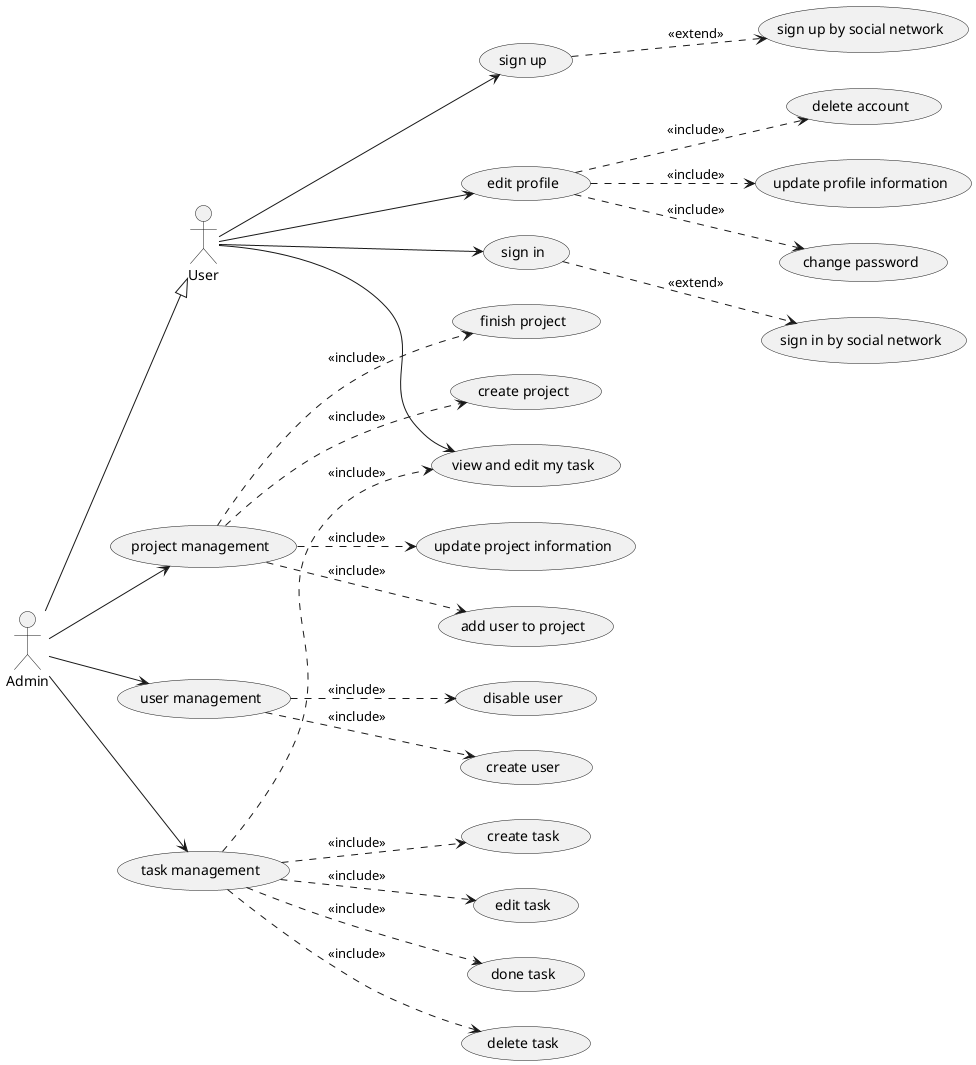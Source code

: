 
@startuml

left to right direction
(task management) ..> (view and edit my task): <<include>>
(task management) ..> (create task): <<include>>
(task management) ..> (edit task): <<include>>
(task management) ..> (done task): <<include>>
(task management) ..> (delete task): <<include>>

(project management) ..> (create project): <<include>>
(project management) ..> (update project information): <<include>>
(project management) ..> (add user to project): <<include>>
(project management) ..> (finish project): <<include>>

(user management) ..> (create user): <<include>>
(user management) ..> (disable user): <<include>>

(edit profile)..> (update profile information): <<include>>
(edit profile)..> (change password): <<include>>
(edit profile)..> (delete account): <<include>>

(sign in) ..> (sign in by social network): <<extend>>

(sign up) ..> (sign up by social network): <<extend>>

User --> (sign in)
User --> (sign up)
User --> (view and edit my task)
User --> (edit profile)

Admin --|> User

Admin --> (task management)
Admin --> (user management)
Admin --> (project management)
@enduml
